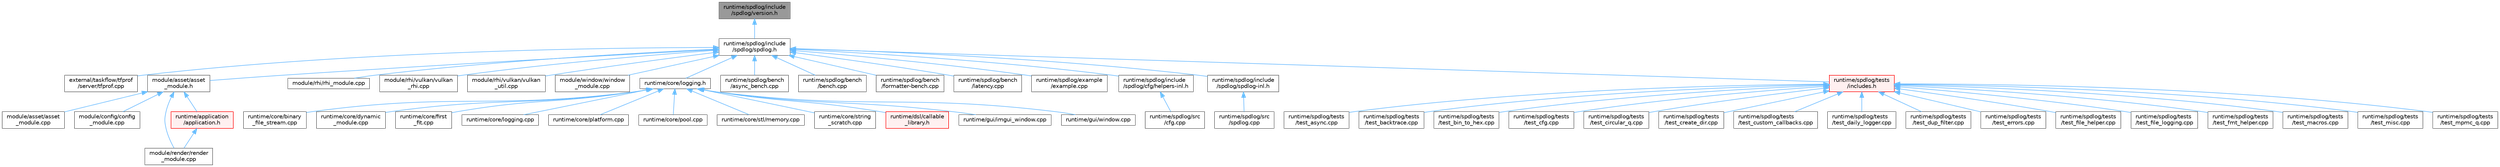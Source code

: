 digraph "runtime/spdlog/include/spdlog/version.h"
{
 // LATEX_PDF_SIZE
  bgcolor="transparent";
  edge [fontname=Helvetica,fontsize=10,labelfontname=Helvetica,labelfontsize=10];
  node [fontname=Helvetica,fontsize=10,shape=box,height=0.2,width=0.4];
  Node1 [id="Node000001",label="runtime/spdlog/include\l/spdlog/version.h",height=0.2,width=0.4,color="gray40", fillcolor="grey60", style="filled", fontcolor="black",tooltip=" "];
  Node1 -> Node2 [id="edge1_Node000001_Node000002",dir="back",color="steelblue1",style="solid",tooltip=" "];
  Node2 [id="Node000002",label="runtime/spdlog/include\l/spdlog/spdlog.h",height=0.2,width=0.4,color="grey40", fillcolor="white", style="filled",URL="$spdlog_8h.html",tooltip=" "];
  Node2 -> Node3 [id="edge2_Node000002_Node000003",dir="back",color="steelblue1",style="solid",tooltip=" "];
  Node3 [id="Node000003",label="external/taskflow/tfprof\l/server/tfprof.cpp",height=0.2,width=0.4,color="grey40", fillcolor="white", style="filled",URL="$tfprof_8cpp.html",tooltip=" "];
  Node2 -> Node4 [id="edge3_Node000002_Node000004",dir="back",color="steelblue1",style="solid",tooltip=" "];
  Node4 [id="Node000004",label="module/asset/asset\l_module.h",height=0.2,width=0.4,color="grey40", fillcolor="white", style="filled",URL="$asset__module_8h.html",tooltip=" "];
  Node4 -> Node5 [id="edge4_Node000004_Node000005",dir="back",color="steelblue1",style="solid",tooltip=" "];
  Node5 [id="Node000005",label="module/asset/asset\l_module.cpp",height=0.2,width=0.4,color="grey40", fillcolor="white", style="filled",URL="$asset__module_8cpp.html",tooltip=" "];
  Node4 -> Node6 [id="edge5_Node000004_Node000006",dir="back",color="steelblue1",style="solid",tooltip=" "];
  Node6 [id="Node000006",label="module/config/config\l_module.cpp",height=0.2,width=0.4,color="grey40", fillcolor="white", style="filled",URL="$config__module_8cpp.html",tooltip=" "];
  Node4 -> Node7 [id="edge6_Node000004_Node000007",dir="back",color="steelblue1",style="solid",tooltip=" "];
  Node7 [id="Node000007",label="module/render/render\l_module.cpp",height=0.2,width=0.4,color="grey40", fillcolor="white", style="filled",URL="$render__module_8cpp.html",tooltip=" "];
  Node4 -> Node8 [id="edge7_Node000004_Node000008",dir="back",color="steelblue1",style="solid",tooltip=" "];
  Node8 [id="Node000008",label="runtime/application\l/application.h",height=0.2,width=0.4,color="red", fillcolor="#FFF0F0", style="filled",URL="$application_8h.html",tooltip=" "];
  Node8 -> Node7 [id="edge8_Node000008_Node000007",dir="back",color="steelblue1",style="solid",tooltip=" "];
  Node2 -> Node19 [id="edge9_Node000002_Node000019",dir="back",color="steelblue1",style="solid",tooltip=" "];
  Node19 [id="Node000019",label="module/rhi/rhi_module.cpp",height=0.2,width=0.4,color="grey40", fillcolor="white", style="filled",URL="$rhi__module_8cpp.html",tooltip=" "];
  Node2 -> Node20 [id="edge10_Node000002_Node000020",dir="back",color="steelblue1",style="solid",tooltip=" "];
  Node20 [id="Node000020",label="module/rhi/vulkan/vulkan\l_rhi.cpp",height=0.2,width=0.4,color="grey40", fillcolor="white", style="filled",URL="$vulkan__rhi_8cpp.html",tooltip=" "];
  Node2 -> Node21 [id="edge11_Node000002_Node000021",dir="back",color="steelblue1",style="solid",tooltip=" "];
  Node21 [id="Node000021",label="module/rhi/vulkan/vulkan\l_util.cpp",height=0.2,width=0.4,color="grey40", fillcolor="white", style="filled",URL="$vulkan__util_8cpp.html",tooltip=" "];
  Node2 -> Node22 [id="edge12_Node000002_Node000022",dir="back",color="steelblue1",style="solid",tooltip=" "];
  Node22 [id="Node000022",label="module/window/window\l_module.cpp",height=0.2,width=0.4,color="grey40", fillcolor="white", style="filled",URL="$window__module_8cpp.html",tooltip=" "];
  Node2 -> Node23 [id="edge13_Node000002_Node000023",dir="back",color="steelblue1",style="solid",tooltip=" "];
  Node23 [id="Node000023",label="runtime/core/logging.h",height=0.2,width=0.4,color="grey40", fillcolor="white", style="filled",URL="$logging_8h.html",tooltip=" "];
  Node23 -> Node24 [id="edge14_Node000023_Node000024",dir="back",color="steelblue1",style="solid",tooltip=" "];
  Node24 [id="Node000024",label="runtime/core/binary\l_file_stream.cpp",height=0.2,width=0.4,color="grey40", fillcolor="white", style="filled",URL="$binary__file__stream_8cpp.html",tooltip=" "];
  Node23 -> Node25 [id="edge15_Node000023_Node000025",dir="back",color="steelblue1",style="solid",tooltip=" "];
  Node25 [id="Node000025",label="runtime/core/dynamic\l_module.cpp",height=0.2,width=0.4,color="grey40", fillcolor="white", style="filled",URL="$dynamic__module_8cpp.html",tooltip=" "];
  Node23 -> Node26 [id="edge16_Node000023_Node000026",dir="back",color="steelblue1",style="solid",tooltip=" "];
  Node26 [id="Node000026",label="runtime/core/first\l_fit.cpp",height=0.2,width=0.4,color="grey40", fillcolor="white", style="filled",URL="$first__fit_8cpp.html",tooltip=" "];
  Node23 -> Node27 [id="edge17_Node000023_Node000027",dir="back",color="steelblue1",style="solid",tooltip=" "];
  Node27 [id="Node000027",label="runtime/core/logging.cpp",height=0.2,width=0.4,color="grey40", fillcolor="white", style="filled",URL="$logging_8cpp.html",tooltip=" "];
  Node23 -> Node28 [id="edge18_Node000023_Node000028",dir="back",color="steelblue1",style="solid",tooltip=" "];
  Node28 [id="Node000028",label="runtime/core/platform.cpp",height=0.2,width=0.4,color="grey40", fillcolor="white", style="filled",URL="$platform_8cpp.html",tooltip=" "];
  Node23 -> Node29 [id="edge19_Node000023_Node000029",dir="back",color="steelblue1",style="solid",tooltip=" "];
  Node29 [id="Node000029",label="runtime/core/pool.cpp",height=0.2,width=0.4,color="grey40", fillcolor="white", style="filled",URL="$pool_8cpp.html",tooltip=" "];
  Node23 -> Node30 [id="edge20_Node000023_Node000030",dir="back",color="steelblue1",style="solid",tooltip=" "];
  Node30 [id="Node000030",label="runtime/core/stl/memory.cpp",height=0.2,width=0.4,color="grey40", fillcolor="white", style="filled",URL="$core_2stl_2memory_8cpp.html",tooltip=" "];
  Node23 -> Node31 [id="edge21_Node000023_Node000031",dir="back",color="steelblue1",style="solid",tooltip=" "];
  Node31 [id="Node000031",label="runtime/core/string\l_scratch.cpp",height=0.2,width=0.4,color="grey40", fillcolor="white", style="filled",URL="$string__scratch_8cpp.html",tooltip=" "];
  Node23 -> Node32 [id="edge22_Node000023_Node000032",dir="back",color="steelblue1",style="solid",tooltip=" "];
  Node32 [id="Node000032",label="runtime/dsl/callable\l_library.h",height=0.2,width=0.4,color="red", fillcolor="#FFF0F0", style="filled",URL="$dsl_2callable__library_8h.html",tooltip=" "];
  Node23 -> Node35 [id="edge23_Node000023_Node000035",dir="back",color="steelblue1",style="solid",tooltip=" "];
  Node35 [id="Node000035",label="runtime/gui/imgui_window.cpp",height=0.2,width=0.4,color="grey40", fillcolor="white", style="filled",URL="$imgui__window_8cpp.html",tooltip=" "];
  Node23 -> Node36 [id="edge24_Node000023_Node000036",dir="back",color="steelblue1",style="solid",tooltip=" "];
  Node36 [id="Node000036",label="runtime/gui/window.cpp",height=0.2,width=0.4,color="grey40", fillcolor="white", style="filled",URL="$window_8cpp.html",tooltip=" "];
  Node2 -> Node37 [id="edge25_Node000002_Node000037",dir="back",color="steelblue1",style="solid",tooltip=" "];
  Node37 [id="Node000037",label="runtime/spdlog/bench\l/async_bench.cpp",height=0.2,width=0.4,color="grey40", fillcolor="white", style="filled",URL="$async__bench_8cpp.html",tooltip=" "];
  Node2 -> Node38 [id="edge26_Node000002_Node000038",dir="back",color="steelblue1",style="solid",tooltip=" "];
  Node38 [id="Node000038",label="runtime/spdlog/bench\l/bench.cpp",height=0.2,width=0.4,color="grey40", fillcolor="white", style="filled",URL="$bench_8cpp.html",tooltip=" "];
  Node2 -> Node39 [id="edge27_Node000002_Node000039",dir="back",color="steelblue1",style="solid",tooltip=" "];
  Node39 [id="Node000039",label="runtime/spdlog/bench\l/formatter-bench.cpp",height=0.2,width=0.4,color="grey40", fillcolor="white", style="filled",URL="$formatter-bench_8cpp.html",tooltip=" "];
  Node2 -> Node40 [id="edge28_Node000002_Node000040",dir="back",color="steelblue1",style="solid",tooltip=" "];
  Node40 [id="Node000040",label="runtime/spdlog/bench\l/latency.cpp",height=0.2,width=0.4,color="grey40", fillcolor="white", style="filled",URL="$latency_8cpp.html",tooltip=" "];
  Node2 -> Node41 [id="edge29_Node000002_Node000041",dir="back",color="steelblue1",style="solid",tooltip=" "];
  Node41 [id="Node000041",label="runtime/spdlog/example\l/example.cpp",height=0.2,width=0.4,color="grey40", fillcolor="white", style="filled",URL="$runtime_2spdlog_2example_2example_8cpp.html",tooltip=" "];
  Node2 -> Node42 [id="edge30_Node000002_Node000042",dir="back",color="steelblue1",style="solid",tooltip=" "];
  Node42 [id="Node000042",label="runtime/spdlog/include\l/spdlog/cfg/helpers-inl.h",height=0.2,width=0.4,color="grey40", fillcolor="white", style="filled",URL="$helpers-inl_8h.html",tooltip=" "];
  Node42 -> Node43 [id="edge31_Node000042_Node000043",dir="back",color="steelblue1",style="solid",tooltip=" "];
  Node43 [id="Node000043",label="runtime/spdlog/src\l/cfg.cpp",height=0.2,width=0.4,color="grey40", fillcolor="white", style="filled",URL="$cfg_8cpp.html",tooltip=" "];
  Node2 -> Node44 [id="edge32_Node000002_Node000044",dir="back",color="steelblue1",style="solid",tooltip=" "];
  Node44 [id="Node000044",label="runtime/spdlog/include\l/spdlog/spdlog-inl.h",height=0.2,width=0.4,color="grey40", fillcolor="white", style="filled",URL="$spdlog-inl_8h.html",tooltip=" "];
  Node44 -> Node45 [id="edge33_Node000044_Node000045",dir="back",color="steelblue1",style="solid",tooltip=" "];
  Node45 [id="Node000045",label="runtime/spdlog/src\l/spdlog.cpp",height=0.2,width=0.4,color="grey40", fillcolor="white", style="filled",URL="$spdlog_8cpp.html",tooltip=" "];
  Node2 -> Node46 [id="edge34_Node000002_Node000046",dir="back",color="steelblue1",style="solid",tooltip=" "];
  Node46 [id="Node000046",label="runtime/spdlog/tests\l/includes.h",height=0.2,width=0.4,color="red", fillcolor="#FFF0F0", style="filled",URL="$includes_8h.html",tooltip=" "];
  Node46 -> Node47 [id="edge35_Node000046_Node000047",dir="back",color="steelblue1",style="solid",tooltip=" "];
  Node47 [id="Node000047",label="runtime/spdlog/tests\l/test_async.cpp",height=0.2,width=0.4,color="grey40", fillcolor="white", style="filled",URL="$test__async_8cpp.html",tooltip=" "];
  Node46 -> Node48 [id="edge36_Node000046_Node000048",dir="back",color="steelblue1",style="solid",tooltip=" "];
  Node48 [id="Node000048",label="runtime/spdlog/tests\l/test_backtrace.cpp",height=0.2,width=0.4,color="grey40", fillcolor="white", style="filled",URL="$test__backtrace_8cpp.html",tooltip=" "];
  Node46 -> Node49 [id="edge37_Node000046_Node000049",dir="back",color="steelblue1",style="solid",tooltip=" "];
  Node49 [id="Node000049",label="runtime/spdlog/tests\l/test_bin_to_hex.cpp",height=0.2,width=0.4,color="grey40", fillcolor="white", style="filled",URL="$test__bin__to__hex_8cpp.html",tooltip=" "];
  Node46 -> Node50 [id="edge38_Node000046_Node000050",dir="back",color="steelblue1",style="solid",tooltip=" "];
  Node50 [id="Node000050",label="runtime/spdlog/tests\l/test_cfg.cpp",height=0.2,width=0.4,color="grey40", fillcolor="white", style="filled",URL="$test__cfg_8cpp.html",tooltip=" "];
  Node46 -> Node51 [id="edge39_Node000046_Node000051",dir="back",color="steelblue1",style="solid",tooltip=" "];
  Node51 [id="Node000051",label="runtime/spdlog/tests\l/test_circular_q.cpp",height=0.2,width=0.4,color="grey40", fillcolor="white", style="filled",URL="$test__circular__q_8cpp.html",tooltip=" "];
  Node46 -> Node52 [id="edge40_Node000046_Node000052",dir="back",color="steelblue1",style="solid",tooltip=" "];
  Node52 [id="Node000052",label="runtime/spdlog/tests\l/test_create_dir.cpp",height=0.2,width=0.4,color="grey40", fillcolor="white", style="filled",URL="$test__create__dir_8cpp.html",tooltip=" "];
  Node46 -> Node53 [id="edge41_Node000046_Node000053",dir="back",color="steelblue1",style="solid",tooltip=" "];
  Node53 [id="Node000053",label="runtime/spdlog/tests\l/test_custom_callbacks.cpp",height=0.2,width=0.4,color="grey40", fillcolor="white", style="filled",URL="$test__custom__callbacks_8cpp.html",tooltip=" "];
  Node46 -> Node54 [id="edge42_Node000046_Node000054",dir="back",color="steelblue1",style="solid",tooltip=" "];
  Node54 [id="Node000054",label="runtime/spdlog/tests\l/test_daily_logger.cpp",height=0.2,width=0.4,color="grey40", fillcolor="white", style="filled",URL="$test__daily__logger_8cpp.html",tooltip=" "];
  Node46 -> Node55 [id="edge43_Node000046_Node000055",dir="back",color="steelblue1",style="solid",tooltip=" "];
  Node55 [id="Node000055",label="runtime/spdlog/tests\l/test_dup_filter.cpp",height=0.2,width=0.4,color="grey40", fillcolor="white", style="filled",URL="$test__dup__filter_8cpp.html",tooltip=" "];
  Node46 -> Node56 [id="edge44_Node000046_Node000056",dir="back",color="steelblue1",style="solid",tooltip=" "];
  Node56 [id="Node000056",label="runtime/spdlog/tests\l/test_errors.cpp",height=0.2,width=0.4,color="grey40", fillcolor="white", style="filled",URL="$test__errors_8cpp.html",tooltip=" "];
  Node46 -> Node57 [id="edge45_Node000046_Node000057",dir="back",color="steelblue1",style="solid",tooltip=" "];
  Node57 [id="Node000057",label="runtime/spdlog/tests\l/test_file_helper.cpp",height=0.2,width=0.4,color="grey40", fillcolor="white", style="filled",URL="$test__file__helper_8cpp.html",tooltip=" "];
  Node46 -> Node58 [id="edge46_Node000046_Node000058",dir="back",color="steelblue1",style="solid",tooltip=" "];
  Node58 [id="Node000058",label="runtime/spdlog/tests\l/test_file_logging.cpp",height=0.2,width=0.4,color="grey40", fillcolor="white", style="filled",URL="$test__file__logging_8cpp.html",tooltip=" "];
  Node46 -> Node59 [id="edge47_Node000046_Node000059",dir="back",color="steelblue1",style="solid",tooltip=" "];
  Node59 [id="Node000059",label="runtime/spdlog/tests\l/test_fmt_helper.cpp",height=0.2,width=0.4,color="grey40", fillcolor="white", style="filled",URL="$test__fmt__helper_8cpp.html",tooltip=" "];
  Node46 -> Node60 [id="edge48_Node000046_Node000060",dir="back",color="steelblue1",style="solid",tooltip=" "];
  Node60 [id="Node000060",label="runtime/spdlog/tests\l/test_macros.cpp",height=0.2,width=0.4,color="grey40", fillcolor="white", style="filled",URL="$test__macros_8cpp.html",tooltip=" "];
  Node46 -> Node61 [id="edge49_Node000046_Node000061",dir="back",color="steelblue1",style="solid",tooltip=" "];
  Node61 [id="Node000061",label="runtime/spdlog/tests\l/test_misc.cpp",height=0.2,width=0.4,color="grey40", fillcolor="white", style="filled",URL="$test__misc_8cpp.html",tooltip=" "];
  Node46 -> Node62 [id="edge50_Node000046_Node000062",dir="back",color="steelblue1",style="solid",tooltip=" "];
  Node62 [id="Node000062",label="runtime/spdlog/tests\l/test_mpmc_q.cpp",height=0.2,width=0.4,color="grey40", fillcolor="white", style="filled",URL="$test__mpmc__q_8cpp.html",tooltip=" "];
}
